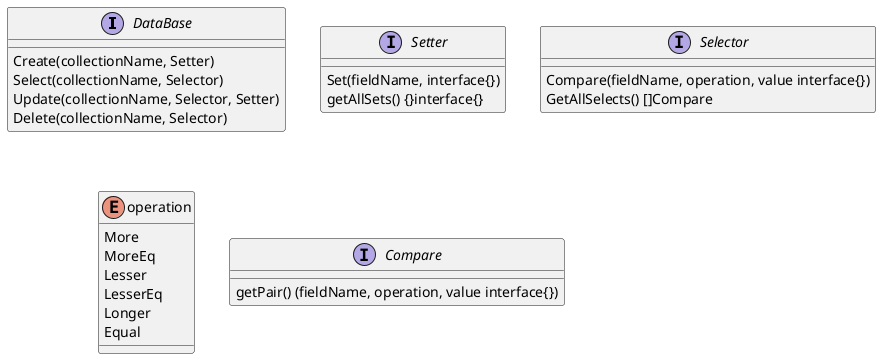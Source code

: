 @startuml

@startuml

interface DataBase{
    Create(collectionName, Setter)
    Select(collectionName, Selector)
    Update(collectionName, Selector, Setter)
    Delete(collectionName, Selector)
}

interface Setter{
    Set(fieldName, interface{})
    getAllSets() {}interface{}
}

interface Selector{
    Compare(fieldName, operation, value interface{})
    GetAllSelects() []Compare
}

enum operation{
    More
    MoreEq
    Lesser
    LesserEq
    Longer
    Equal
}

interface Compare{
    getPair() (fieldName, operation, value interface{})
}

@enduml


@enduml